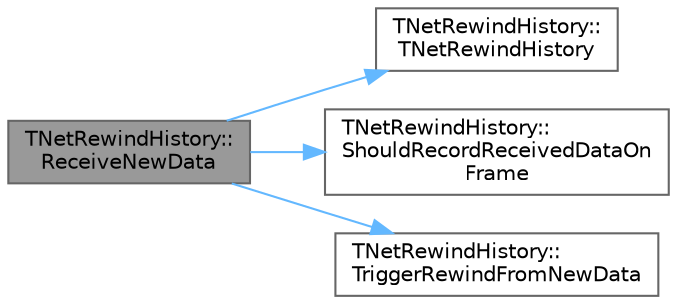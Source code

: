 digraph "TNetRewindHistory::ReceiveNewData"
{
 // INTERACTIVE_SVG=YES
 // LATEX_PDF_SIZE
  bgcolor="transparent";
  edge [fontname=Helvetica,fontsize=10,labelfontname=Helvetica,labelfontsize=10];
  node [fontname=Helvetica,fontsize=10,shape=box,height=0.2,width=0.4];
  rankdir="LR";
  Node1 [id="Node000001",label="TNetRewindHistory::\lReceiveNewData",height=0.2,width=0.4,color="gray40", fillcolor="grey60", style="filled", fontcolor="black",tooltip=" "];
  Node1 -> Node2 [id="edge1_Node000001_Node000002",color="steelblue1",style="solid",tooltip=" "];
  Node2 [id="Node000002",label="TNetRewindHistory::\lTNetRewindHistory",height=0.2,width=0.4,color="grey40", fillcolor="white", style="filled",URL="$de/d6f/structTNetRewindHistory.html#a74232282de0d844d9976d5a6172f108b",tooltip=" "];
  Node1 -> Node3 [id="edge2_Node000001_Node000003",color="steelblue1",style="solid",tooltip=" "];
  Node3 [id="Node000003",label="TNetRewindHistory::\lShouldRecordReceivedDataOn\lFrame",height=0.2,width=0.4,color="grey40", fillcolor="white", style="filled",URL="$de/d6f/structTNetRewindHistory.html#a7f2d1c268fd4567d9a7c30927fc72b59",tooltip="Check if we should record received data into history."];
  Node1 -> Node4 [id="edge3_Node000001_Node000004",color="steelblue1",style="solid",tooltip=" "];
  Node4 [id="Node000004",label="TNetRewindHistory::\lTriggerRewindFromNewData",height=0.2,width=0.4,color="grey40", fillcolor="white", style="filled",URL="$de/d6f/structTNetRewindHistory.html#a8c2719e0d02172f4b20acfb76a9fc7a8",tooltip="Compares new received data with local predicted data and returns true if they differ enough to trigge..."];
}
